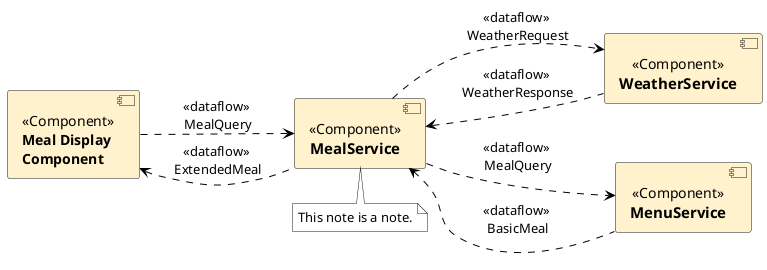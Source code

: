 @startuml solution approach
left to right direction
skinparam component {
    backgroundColor<<Component>> #fff2cc
    FontStyle normal
}

[**Meal** **Display** \n**Component**] <<Component>> as a
[===MealService] <<Component>> as b
[===WeatherService] <<Component>> as c
[===MenuService] <<Component>> as d

a --> b  #black;line.dashed;:<<dataflow>>\n MealQuery
a <-- b  #black;line.dashed;:<<dataflow>>\n ExtendedMeal

b --> c  #black;line.dashed;:<<dataflow>>\n WeatherRequest
b <-- c  #black;line.dashed;:<<dataflow>>\n WeatherResponse

b --> d  #black;line.dashed;:<<dataflow>>\n MealQuery
b <-- d  #black;line.dashed;:<<dataflow>>\n BasicMeal

note "This note is a note." as n #ffffff
n -left- b  #black;line.dashed;

@enduml